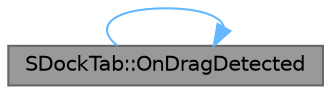 digraph "SDockTab::OnDragDetected"
{
 // INTERACTIVE_SVG=YES
 // LATEX_PDF_SIZE
  bgcolor="transparent";
  edge [fontname=Helvetica,fontsize=10,labelfontname=Helvetica,labelfontsize=10];
  node [fontname=Helvetica,fontsize=10,shape=box,height=0.2,width=0.4];
  rankdir="LR";
  Node1 [id="Node000001",label="SDockTab::OnDragDetected",height=0.2,width=0.4,color="gray40", fillcolor="grey60", style="filled", fontcolor="black",tooltip="Called when Slate detects that a widget started to be dragged."];
  Node1 -> Node1 [id="edge1_Node000001_Node000001",color="steelblue1",style="solid",tooltip=" "];
}
